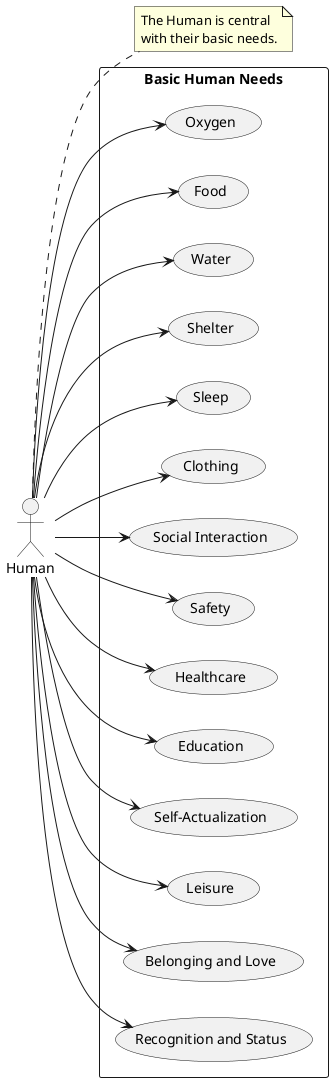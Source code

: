 @startuml "Human Use Cases"
left to right direction
actor Human

rectangle "Basic Human Needs" {
  usecase "Oxygen" as UC1
  usecase "Food" as UC2
  usecase "Water" as UC3
  usecase "Shelter" as UC4
  usecase "Sleep" as UC5
  usecase "Clothing" as UC6
  usecase "Social Interaction" as UC7
  usecase "Safety" as UC8
  usecase "Healthcare" as UC9
  usecase "Education" as UC10
  usecase "Self-Actualization" as UC11
  usecase "Leisure" as UC12
  usecase "Belonging and Love" as UC13
  usecase "Recognition and Status" as UC14
}

Human --> UC1
Human --> UC2
Human --> UC3
Human --> UC4
Human --> UC5
Human --> UC6
Human --> UC7
Human --> UC8
Human --> UC9
Human --> UC10
Human --> UC11
Human --> UC12
Human --> UC13
Human --> UC14

note right of Human: The Human is central \nwith their basic needs.

@enduml
